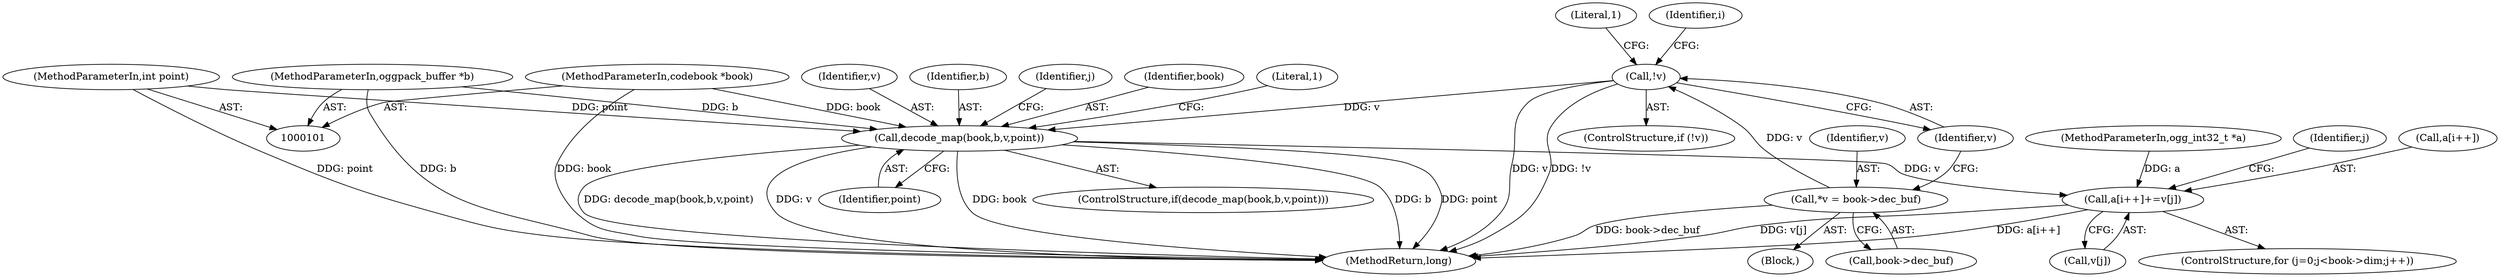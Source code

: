 digraph "1_Android_eeb4e45d5683f88488c083ecf142dc89bc3f0b47_4@pointer" {
"1000138" [label="(Call,decode_map(book,b,v,point))"];
"1000102" [label="(MethodParameterIn,codebook *book)"];
"1000104" [label="(MethodParameterIn,oggpack_buffer *b)"];
"1000124" [label="(Call,!v)"];
"1000116" [label="(Call,*v = book->dec_buf)"];
"1000106" [label="(MethodParameterIn,int point)"];
"1000157" [label="(Call,a[i++]+=v[j])"];
"1000104" [label="(MethodParameterIn,oggpack_buffer *b)"];
"1000140" [label="(Identifier,b)"];
"1000125" [label="(Identifier,v)"];
"1000148" [label="(Identifier,j)"];
"1000116" [label="(Call,*v = book->dec_buf)"];
"1000117" [label="(Identifier,v)"];
"1000167" [label="(MethodReturn,long)"];
"1000102" [label="(MethodParameterIn,codebook *book)"];
"1000128" [label="(Literal,1)"];
"1000139" [label="(Identifier,book)"];
"1000142" [label="(Identifier,point)"];
"1000138" [label="(Call,decode_map(book,b,v,point))"];
"1000145" [label="(Literal,1)"];
"1000103" [label="(MethodParameterIn,ogg_int32_t *a)"];
"1000146" [label="(ControlStructure,for (j=0;j<book->dim;j++))"];
"1000114" [label="(Block,)"];
"1000124" [label="(Call,!v)"];
"1000118" [label="(Call,book->dec_buf)"];
"1000156" [label="(Identifier,j)"];
"1000158" [label="(Call,a[i++])"];
"1000162" [label="(Call,v[j])"];
"1000131" [label="(Identifier,i)"];
"1000157" [label="(Call,a[i++]+=v[j])"];
"1000141" [label="(Identifier,v)"];
"1000123" [label="(ControlStructure,if (!v))"];
"1000137" [label="(ControlStructure,if(decode_map(book,b,v,point)))"];
"1000106" [label="(MethodParameterIn,int point)"];
"1000138" -> "1000137"  [label="AST: "];
"1000138" -> "1000142"  [label="CFG: "];
"1000139" -> "1000138"  [label="AST: "];
"1000140" -> "1000138"  [label="AST: "];
"1000141" -> "1000138"  [label="AST: "];
"1000142" -> "1000138"  [label="AST: "];
"1000145" -> "1000138"  [label="CFG: "];
"1000148" -> "1000138"  [label="CFG: "];
"1000138" -> "1000167"  [label="DDG: point"];
"1000138" -> "1000167"  [label="DDG: decode_map(book,b,v,point)"];
"1000138" -> "1000167"  [label="DDG: v"];
"1000138" -> "1000167"  [label="DDG: book"];
"1000138" -> "1000167"  [label="DDG: b"];
"1000102" -> "1000138"  [label="DDG: book"];
"1000104" -> "1000138"  [label="DDG: b"];
"1000124" -> "1000138"  [label="DDG: v"];
"1000106" -> "1000138"  [label="DDG: point"];
"1000138" -> "1000157"  [label="DDG: v"];
"1000102" -> "1000101"  [label="AST: "];
"1000102" -> "1000167"  [label="DDG: book"];
"1000104" -> "1000101"  [label="AST: "];
"1000104" -> "1000167"  [label="DDG: b"];
"1000124" -> "1000123"  [label="AST: "];
"1000124" -> "1000125"  [label="CFG: "];
"1000125" -> "1000124"  [label="AST: "];
"1000128" -> "1000124"  [label="CFG: "];
"1000131" -> "1000124"  [label="CFG: "];
"1000124" -> "1000167"  [label="DDG: v"];
"1000124" -> "1000167"  [label="DDG: !v"];
"1000116" -> "1000124"  [label="DDG: v"];
"1000116" -> "1000114"  [label="AST: "];
"1000116" -> "1000118"  [label="CFG: "];
"1000117" -> "1000116"  [label="AST: "];
"1000118" -> "1000116"  [label="AST: "];
"1000125" -> "1000116"  [label="CFG: "];
"1000116" -> "1000167"  [label="DDG: book->dec_buf"];
"1000106" -> "1000101"  [label="AST: "];
"1000106" -> "1000167"  [label="DDG: point"];
"1000157" -> "1000146"  [label="AST: "];
"1000157" -> "1000162"  [label="CFG: "];
"1000158" -> "1000157"  [label="AST: "];
"1000162" -> "1000157"  [label="AST: "];
"1000156" -> "1000157"  [label="CFG: "];
"1000157" -> "1000167"  [label="DDG: v[j]"];
"1000157" -> "1000167"  [label="DDG: a[i++]"];
"1000103" -> "1000157"  [label="DDG: a"];
}
